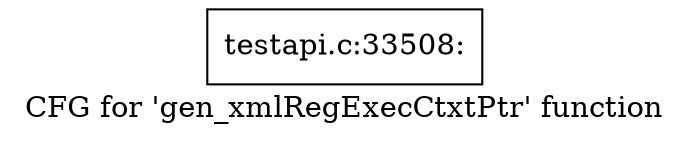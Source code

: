digraph "CFG for 'gen_xmlRegExecCtxtPtr' function" {
	label="CFG for 'gen_xmlRegExecCtxtPtr' function";

	Node0x481c1f0 [shape=record,label="{testapi.c:33508:}"];
}

